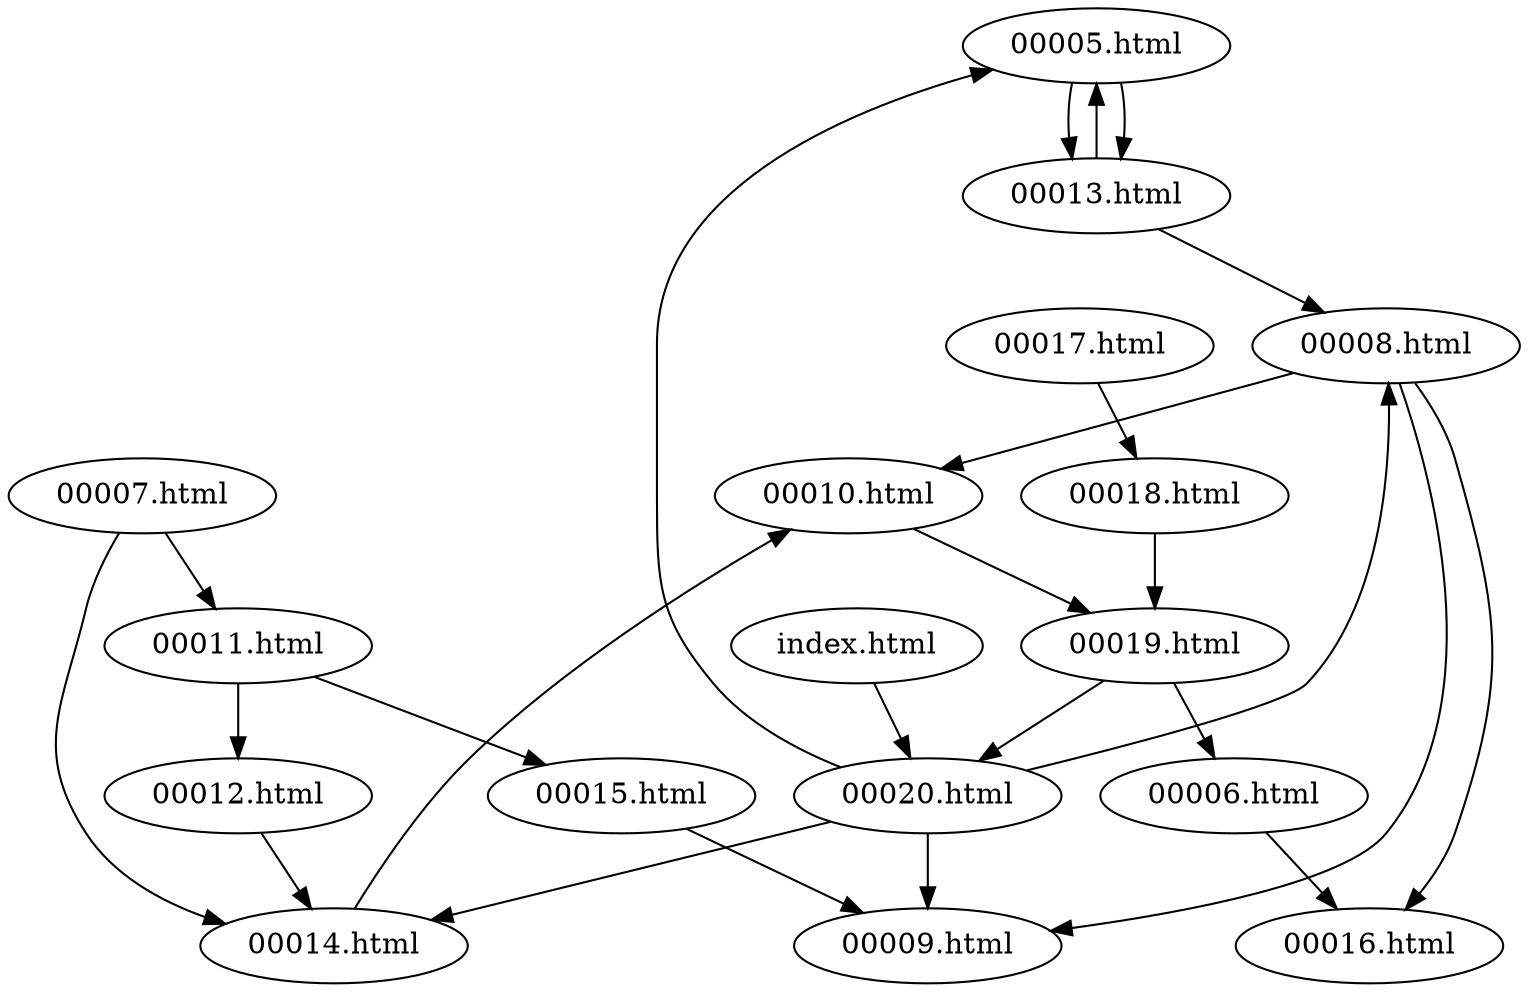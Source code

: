 digraph Zine {
    "00005.html";
    "00006.html";
    "00007.html";
    "00008.html";
    "00009.html";
    "00010.html";
    "00011.html";
    "00012.html";
    "00013.html";
    "00014.html";
    "00015.html";
    "00016.html";
    "00017.html";
    "00018.html";
    "00019.html";
    "00020.html";
    "index.html";
    "00020.html" -> "00009.html";
    "00020.html" -> "00005.html";
    "00020.html" -> "00008.html";
    "00020.html" -> "00014.html";
    "00017.html" -> "00018.html";
    "00010.html" -> "00019.html";
    "00006.html" -> "00016.html";
    "00007.html" -> "00011.html";
    "00007.html" -> "00014.html";
    "00011.html" -> "00012.html";
    "00011.html" -> "00015.html";
    "00012.html" -> "00014.html";
    "00008.html" -> "00016.html";
    "00008.html" -> "00009.html";
    "00008.html" -> "00010.html";
    "00013.html" -> "00005.html";
    "00013.html" -> "00008.html";
    "00005.html" -> "00013.html";
    "00005.html" -> "00013.html";
    "00018.html" -> "00019.html";
    "00014.html" -> "00010.html";
    "00015.html" -> "00009.html";
    "00019.html" -> "00020.html";
    "00019.html" -> "00006.html";
    "index.html" -> "00020.html";
}
